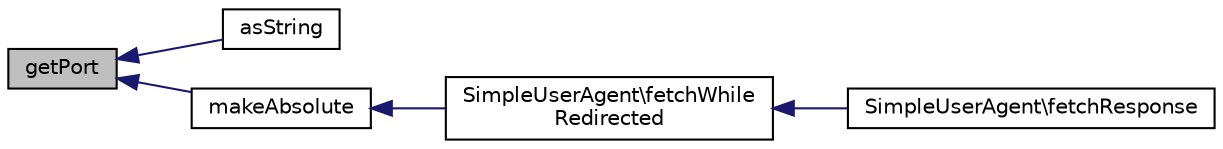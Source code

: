 digraph "getPort"
{
  edge [fontname="Helvetica",fontsize="10",labelfontname="Helvetica",labelfontsize="10"];
  node [fontname="Helvetica",fontsize="10",shape=record];
  rankdir="LR";
  Node1 [label="getPort",height=0.2,width=0.4,color="black", fillcolor="grey75", style="filled" fontcolor="black"];
  Node1 -> Node2 [dir="back",color="midnightblue",fontsize="10",style="solid",fontname="Helvetica"];
  Node2 [label="asString",height=0.2,width=0.4,color="black", fillcolor="white", style="filled",URL="$class_simple_url.html#aa1a17ab79247b7e7d740bb55e13cab14"];
  Node1 -> Node3 [dir="back",color="midnightblue",fontsize="10",style="solid",fontname="Helvetica"];
  Node3 [label="makeAbsolute",height=0.2,width=0.4,color="black", fillcolor="white", style="filled",URL="$class_simple_url.html#ac47561c4b2f7445f7d2038d0aa5a841c"];
  Node3 -> Node4 [dir="back",color="midnightblue",fontsize="10",style="solid",fontname="Helvetica"];
  Node4 [label="SimpleUserAgent\\fetchWhile\lRedirected",height=0.2,width=0.4,color="black", fillcolor="white", style="filled",URL="$class_simple_user_agent.html#aaf48fd0453fb5254b4f425e3ac4dfa3c"];
  Node4 -> Node5 [dir="back",color="midnightblue",fontsize="10",style="solid",fontname="Helvetica"];
  Node5 [label="SimpleUserAgent\\fetchResponse",height=0.2,width=0.4,color="black", fillcolor="white", style="filled",URL="$class_simple_user_agent.html#a429533e5f8f706041f3956898f08e037"];
}

